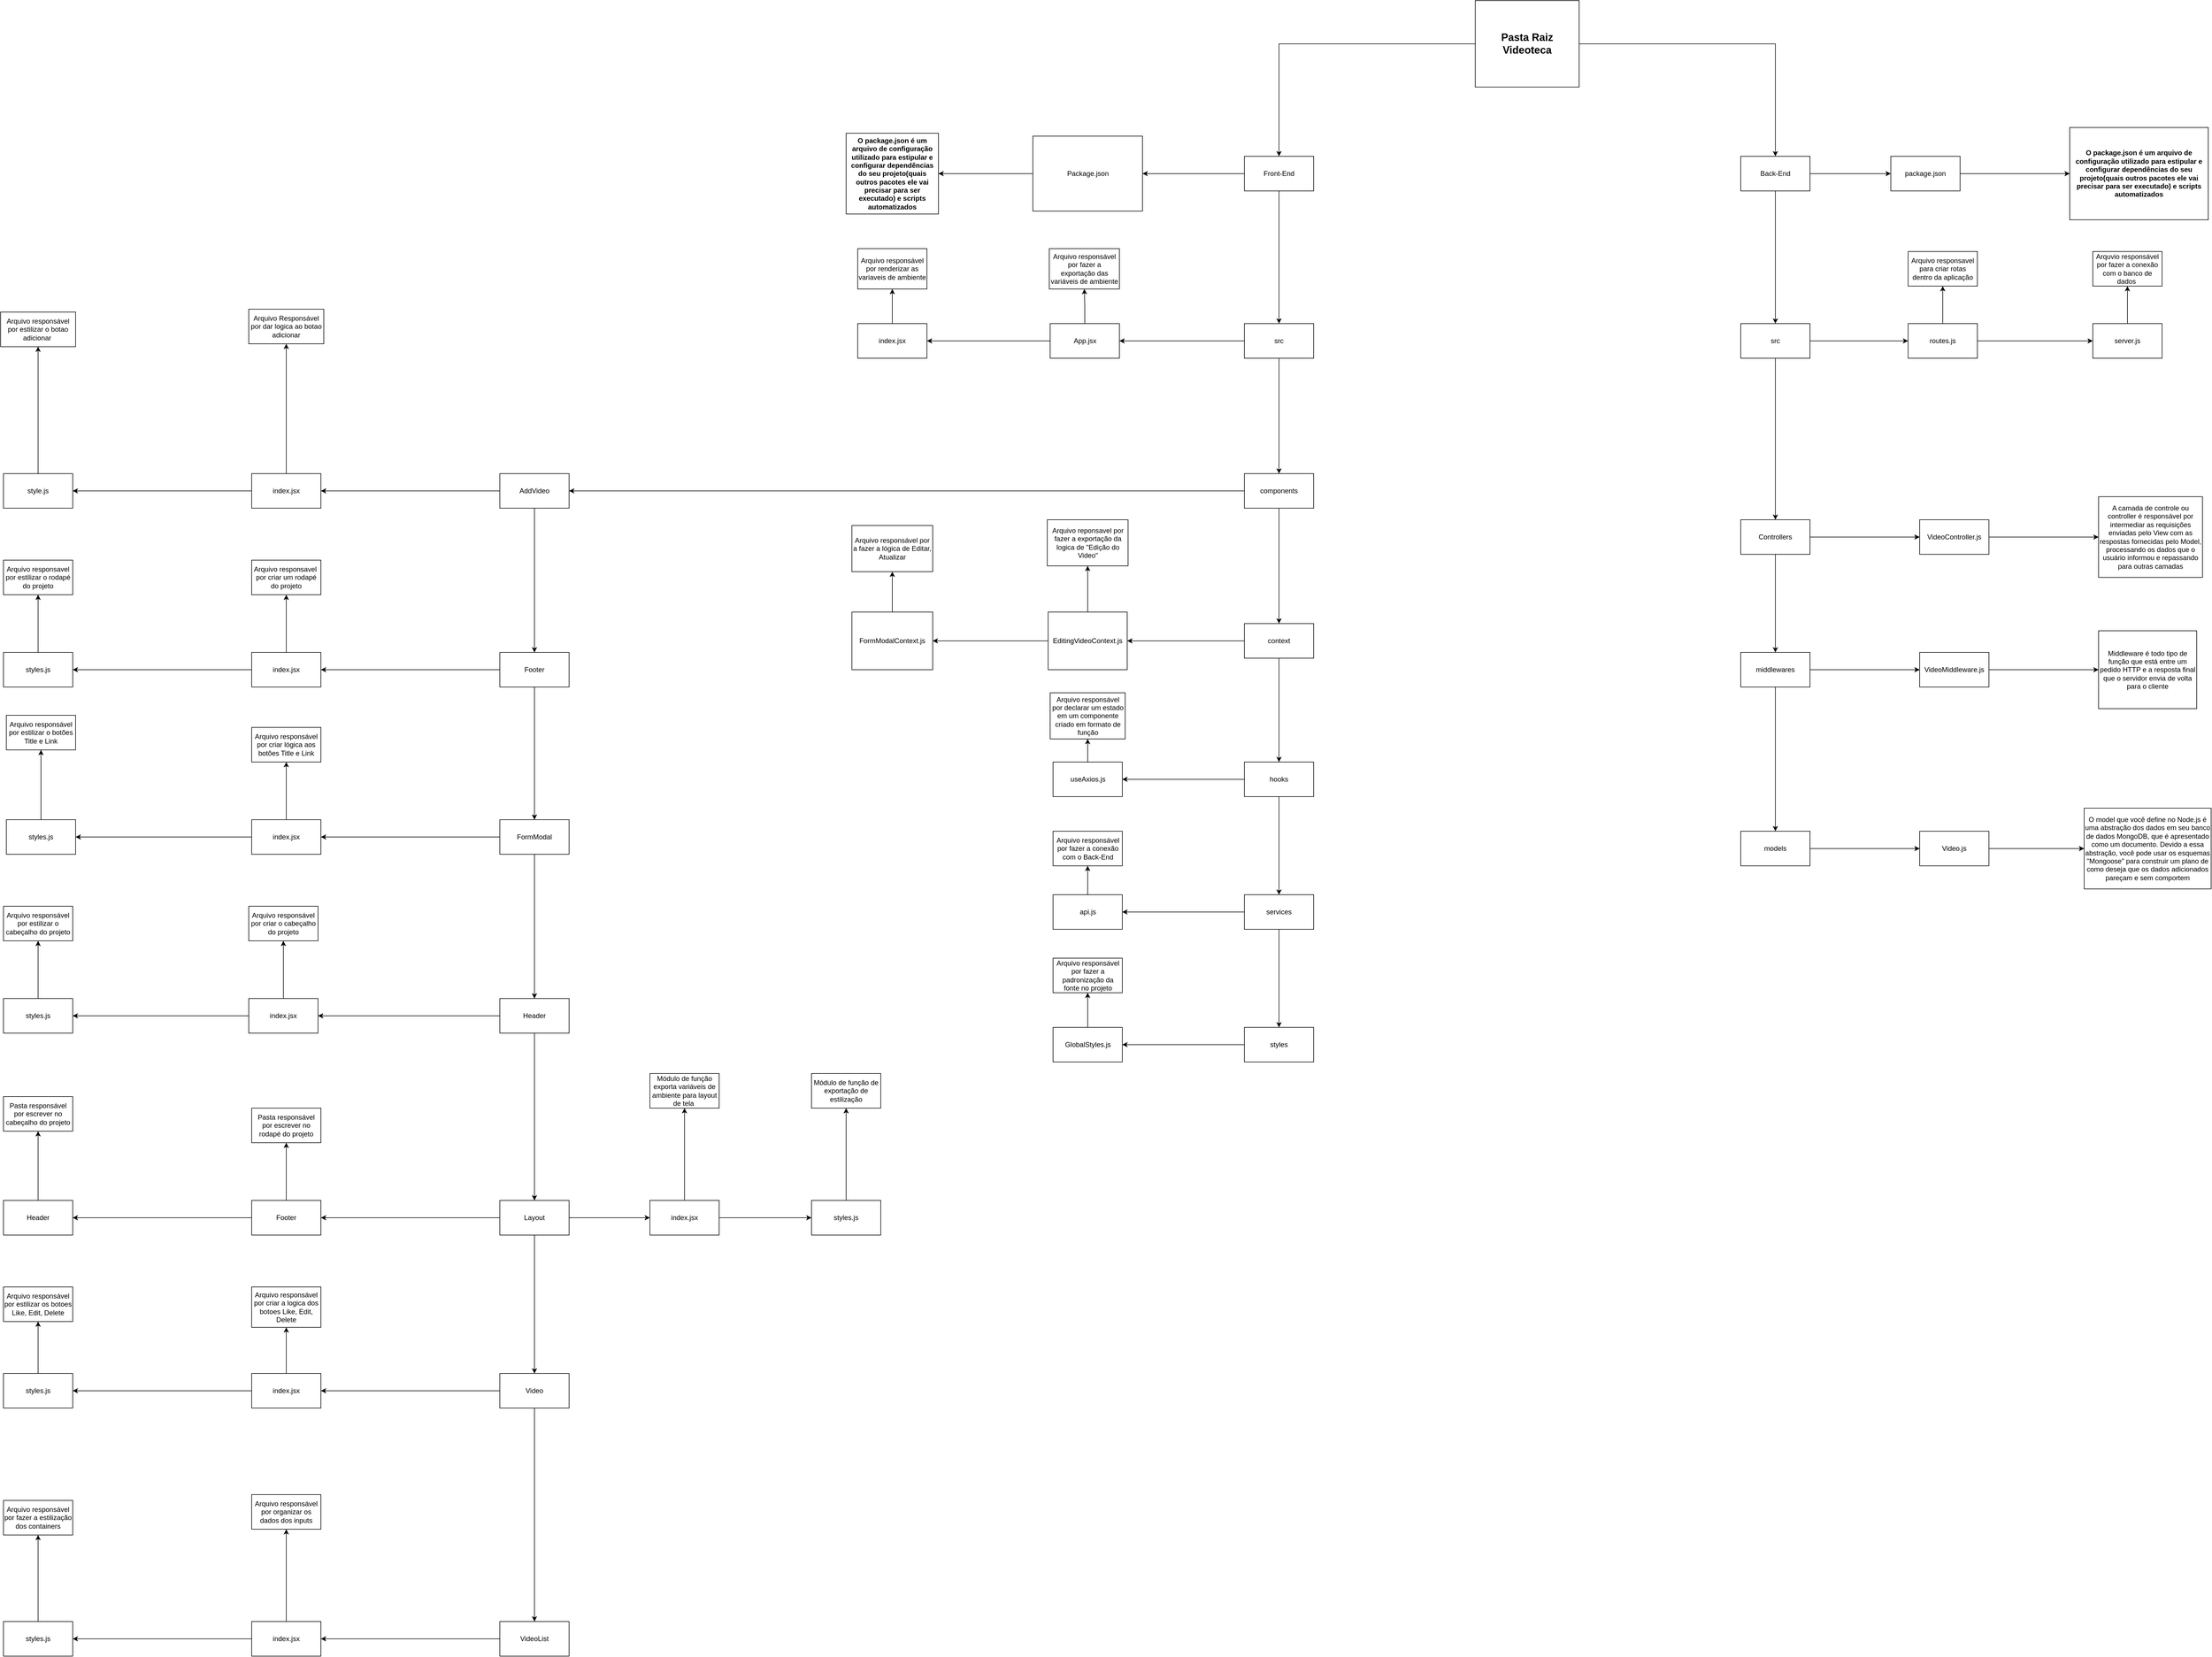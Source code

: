 <mxfile version="19.0.3" type="device"><diagram id="lrjom5-MQ_f208tD7Baw" name="Estrutura MVC"><mxGraphModel dx="3647" dy="1762" grid="1" gridSize="10" guides="1" tooltips="1" connect="1" arrows="1" fold="1" page="1" pageScale="1" pageWidth="827" pageHeight="1169" math="0" shadow="0"><root><mxCell id="0"/><mxCell id="1" parent="0"/><mxCell id="vYWQwmHQMmtASdFPlrZc-2" style="edgeStyle=orthogonalEdgeStyle;rounded=0;orthogonalLoop=1;jettySize=auto;html=1;entryX=0.5;entryY=0;entryDx=0;entryDy=0;" parent="1" source="vYWQwmHQMmtASdFPlrZc-1" target="vYWQwmHQMmtASdFPlrZc-4" edge="1"><mxGeometry relative="1" as="geometry"><mxPoint x="-30" y="270" as="targetPoint"/></mxGeometry></mxCell><mxCell id="vYWQwmHQMmtASdFPlrZc-3" style="edgeStyle=orthogonalEdgeStyle;rounded=0;orthogonalLoop=1;jettySize=auto;html=1;entryX=0.5;entryY=0;entryDx=0;entryDy=0;" parent="1" source="vYWQwmHQMmtASdFPlrZc-1" target="vYWQwmHQMmtASdFPlrZc-5" edge="1"><mxGeometry relative="1" as="geometry"><mxPoint x="830" y="250" as="targetPoint"/></mxGeometry></mxCell><mxCell id="vYWQwmHQMmtASdFPlrZc-1" value="Pasta Raiz&lt;br&gt;Videoteca" style="rounded=0;whiteSpace=wrap;html=1;fontStyle=1;fontSize=18;" parent="1" vertex="1"><mxGeometry x="310" y="-130" width="180" height="150" as="geometry"/></mxCell><mxCell id="9Zpa9qWmiptAJLDC1M6V-11" style="edgeStyle=orthogonalEdgeStyle;rounded=0;orthogonalLoop=1;jettySize=auto;html=1;entryX=1;entryY=0.5;entryDx=0;entryDy=0;fontSize=12;" parent="1" source="vYWQwmHQMmtASdFPlrZc-4" target="9Zpa9qWmiptAJLDC1M6V-4" edge="1"><mxGeometry relative="1" as="geometry"/></mxCell><mxCell id="9Zpa9qWmiptAJLDC1M6V-17" style="edgeStyle=orthogonalEdgeStyle;rounded=0;orthogonalLoop=1;jettySize=auto;html=1;fontSize=12;" parent="1" source="vYWQwmHQMmtASdFPlrZc-4" target="9Zpa9qWmiptAJLDC1M6V-16" edge="1"><mxGeometry relative="1" as="geometry"/></mxCell><mxCell id="vYWQwmHQMmtASdFPlrZc-4" value="Front-End" style="whiteSpace=wrap;html=1;" parent="1" vertex="1"><mxGeometry x="-90" y="140" width="120" height="60" as="geometry"/></mxCell><mxCell id="vYWQwmHQMmtASdFPlrZc-11" style="edgeStyle=orthogonalEdgeStyle;rounded=0;orthogonalLoop=1;jettySize=auto;html=1;fontFamily=Helvetica;" parent="1" source="vYWQwmHQMmtASdFPlrZc-5" edge="1"><mxGeometry relative="1" as="geometry"><mxPoint x="830" y="430" as="targetPoint"/></mxGeometry></mxCell><mxCell id="6oXfAxrNR62m7yCMVpEn-32" style="edgeStyle=orthogonalEdgeStyle;rounded=0;orthogonalLoop=1;jettySize=auto;html=1;" parent="1" source="vYWQwmHQMmtASdFPlrZc-5" target="vYWQwmHQMmtASdFPlrZc-7" edge="1"><mxGeometry relative="1" as="geometry"/></mxCell><mxCell id="vYWQwmHQMmtASdFPlrZc-5" value="Back-End" style="whiteSpace=wrap;html=1;" parent="1" vertex="1"><mxGeometry x="770" y="140" width="120" height="60" as="geometry"/></mxCell><mxCell id="vYWQwmHQMmtASdFPlrZc-8" style="edgeStyle=orthogonalEdgeStyle;rounded=0;orthogonalLoop=1;jettySize=auto;html=1;entryX=0;entryY=0.5;entryDx=0;entryDy=0;" parent="1" source="vYWQwmHQMmtASdFPlrZc-7" target="vYWQwmHQMmtASdFPlrZc-9" edge="1"><mxGeometry relative="1" as="geometry"><mxPoint x="1200" y="300" as="targetPoint"/></mxGeometry></mxCell><mxCell id="vYWQwmHQMmtASdFPlrZc-7" value="package.json" style="whiteSpace=wrap;html=1;" parent="1" vertex="1"><mxGeometry x="1030" y="140" width="120" height="60" as="geometry"/></mxCell><mxCell id="vYWQwmHQMmtASdFPlrZc-9" value="O package.json é um arquivo de configuração utilizado para estipular e configurar dependências do seu projeto(quais outros pacotes ele vai precisar para ser executado) e scripts automatizados" style="whiteSpace=wrap;html=1;fontStyle=1;align=center;labelBackgroundColor=#FFFFFF;" parent="1" vertex="1"><mxGeometry x="1340" y="90" width="240" height="160" as="geometry"/></mxCell><mxCell id="vYWQwmHQMmtASdFPlrZc-13" style="edgeStyle=orthogonalEdgeStyle;rounded=0;orthogonalLoop=1;jettySize=auto;html=1;fontFamily=Helvetica;entryX=0;entryY=0.5;entryDx=0;entryDy=0;" parent="1" source="vYWQwmHQMmtASdFPlrZc-12" target="vYWQwmHQMmtASdFPlrZc-14" edge="1"><mxGeometry relative="1" as="geometry"><mxPoint x="1010" y="460" as="targetPoint"/></mxGeometry></mxCell><mxCell id="vYWQwmHQMmtASdFPlrZc-21" style="edgeStyle=orthogonalEdgeStyle;rounded=0;orthogonalLoop=1;jettySize=auto;html=1;fontFamily=Helvetica;" parent="1" source="vYWQwmHQMmtASdFPlrZc-12" target="vYWQwmHQMmtASdFPlrZc-22" edge="1"><mxGeometry relative="1" as="geometry"><mxPoint x="830" y="690" as="targetPoint"/></mxGeometry></mxCell><mxCell id="vYWQwmHQMmtASdFPlrZc-12" value="src" style="whiteSpace=wrap;html=1;labelBackgroundColor=#FFFFFF;fontFamily=Helvetica;" parent="1" vertex="1"><mxGeometry x="770" y="430" width="120" height="60" as="geometry"/></mxCell><mxCell id="vYWQwmHQMmtASdFPlrZc-15" style="edgeStyle=orthogonalEdgeStyle;rounded=0;orthogonalLoop=1;jettySize=auto;html=1;fontFamily=Helvetica;" parent="1" source="vYWQwmHQMmtASdFPlrZc-14" target="vYWQwmHQMmtASdFPlrZc-16" edge="1"><mxGeometry relative="1" as="geometry"><mxPoint x="1260" y="460" as="targetPoint"/></mxGeometry></mxCell><mxCell id="vYWQwmHQMmtASdFPlrZc-17" style="edgeStyle=orthogonalEdgeStyle;rounded=0;orthogonalLoop=1;jettySize=auto;html=1;fontFamily=Helvetica;" parent="1" source="vYWQwmHQMmtASdFPlrZc-14" target="vYWQwmHQMmtASdFPlrZc-19" edge="1"><mxGeometry relative="1" as="geometry"><mxPoint x="1080" y="570" as="targetPoint"/></mxGeometry></mxCell><mxCell id="vYWQwmHQMmtASdFPlrZc-14" value="routes.js" style="whiteSpace=wrap;html=1;labelBackgroundColor=#FFFFFF;fontFamily=Helvetica;" parent="1" vertex="1"><mxGeometry x="1060" y="430" width="120" height="60" as="geometry"/></mxCell><mxCell id="AerBOws2uWPgcQJJQLJ6-1" style="edgeStyle=orthogonalEdgeStyle;rounded=0;orthogonalLoop=1;jettySize=auto;html=1;entryX=0.5;entryY=1;entryDx=0;entryDy=0;" edge="1" parent="1" source="vYWQwmHQMmtASdFPlrZc-16" target="vYWQwmHQMmtASdFPlrZc-20"><mxGeometry relative="1" as="geometry"/></mxCell><mxCell id="vYWQwmHQMmtASdFPlrZc-16" value="server.js" style="whiteSpace=wrap;html=1;labelBackgroundColor=#FFFFFF;fontFamily=Helvetica;" parent="1" vertex="1"><mxGeometry x="1380" y="430" width="120" height="60" as="geometry"/></mxCell><mxCell id="vYWQwmHQMmtASdFPlrZc-19" value="Arquivo responsavel para criar rotas dentro da aplicação" style="whiteSpace=wrap;html=1;labelBackgroundColor=#FFFFFF;fontFamily=Helvetica;" parent="1" vertex="1"><mxGeometry x="1060" y="305" width="120" height="60" as="geometry"/></mxCell><mxCell id="vYWQwmHQMmtASdFPlrZc-20" value="Arquvio responsável por fazer a conexão com o banco de dados&amp;nbsp;" style="whiteSpace=wrap;html=1;labelBackgroundColor=#FFFFFF;fontFamily=Helvetica;" parent="1" vertex="1"><mxGeometry x="1380" y="305" width="120" height="60" as="geometry"/></mxCell><mxCell id="vYWQwmHQMmtASdFPlrZc-28" style="edgeStyle=orthogonalEdgeStyle;rounded=0;orthogonalLoop=1;jettySize=auto;html=1;fontFamily=Helvetica;entryX=0;entryY=0.5;entryDx=0;entryDy=0;" parent="1" source="vYWQwmHQMmtASdFPlrZc-22" target="vYWQwmHQMmtASdFPlrZc-31" edge="1"><mxGeometry relative="1" as="geometry"><mxPoint x="1020" y="720" as="targetPoint"/></mxGeometry></mxCell><mxCell id="9Zpa9qWmiptAJLDC1M6V-1" style="edgeStyle=orthogonalEdgeStyle;rounded=0;orthogonalLoop=1;jettySize=auto;html=1;fontSize=18;" parent="1" source="vYWQwmHQMmtASdFPlrZc-22" target="vYWQwmHQMmtASdFPlrZc-24" edge="1"><mxGeometry relative="1" as="geometry"/></mxCell><mxCell id="vYWQwmHQMmtASdFPlrZc-22" value="Controllers" style="whiteSpace=wrap;html=1;labelBackgroundColor=#FFFFFF;fontFamily=Helvetica;" parent="1" vertex="1"><mxGeometry x="770" y="770" width="120" height="60" as="geometry"/></mxCell><mxCell id="vYWQwmHQMmtASdFPlrZc-27" style="edgeStyle=orthogonalEdgeStyle;rounded=0;orthogonalLoop=1;jettySize=auto;html=1;entryX=0.5;entryY=0;entryDx=0;entryDy=0;fontFamily=Helvetica;" parent="1" source="vYWQwmHQMmtASdFPlrZc-24" target="vYWQwmHQMmtASdFPlrZc-26" edge="1"><mxGeometry relative="1" as="geometry"/></mxCell><mxCell id="vYWQwmHQMmtASdFPlrZc-29" style="edgeStyle=orthogonalEdgeStyle;rounded=0;orthogonalLoop=1;jettySize=auto;html=1;fontFamily=Helvetica;entryX=0;entryY=0.5;entryDx=0;entryDy=0;" parent="1" source="vYWQwmHQMmtASdFPlrZc-24" target="vYWQwmHQMmtASdFPlrZc-32" edge="1"><mxGeometry relative="1" as="geometry"><mxPoint x="1030" y="870" as="targetPoint"/></mxGeometry></mxCell><mxCell id="vYWQwmHQMmtASdFPlrZc-24" value="middlewares" style="whiteSpace=wrap;html=1;labelBackgroundColor=#FFFFFF;fontFamily=Helvetica;" parent="1" vertex="1"><mxGeometry x="770" y="1000" width="120" height="60" as="geometry"/></mxCell><mxCell id="vYWQwmHQMmtASdFPlrZc-30" style="edgeStyle=orthogonalEdgeStyle;rounded=0;orthogonalLoop=1;jettySize=auto;html=1;fontFamily=Helvetica;entryX=0;entryY=0.5;entryDx=0;entryDy=0;" parent="1" source="vYWQwmHQMmtASdFPlrZc-26" target="vYWQwmHQMmtASdFPlrZc-33" edge="1"><mxGeometry relative="1" as="geometry"><mxPoint x="1040" y="1020" as="targetPoint"/></mxGeometry></mxCell><mxCell id="vYWQwmHQMmtASdFPlrZc-26" value="models" style="whiteSpace=wrap;html=1;labelBackgroundColor=#FFFFFF;fontFamily=Helvetica;" parent="1" vertex="1"><mxGeometry x="770" y="1310" width="120" height="60" as="geometry"/></mxCell><mxCell id="vYWQwmHQMmtASdFPlrZc-37" style="edgeStyle=orthogonalEdgeStyle;rounded=0;orthogonalLoop=1;jettySize=auto;html=1;entryX=0;entryY=0.5;entryDx=0;entryDy=0;fontFamily=Helvetica;" parent="1" source="vYWQwmHQMmtASdFPlrZc-31" target="vYWQwmHQMmtASdFPlrZc-34" edge="1"><mxGeometry relative="1" as="geometry"/></mxCell><mxCell id="vYWQwmHQMmtASdFPlrZc-31" value="VideoController.js" style="whiteSpace=wrap;html=1;labelBackgroundColor=#FFFFFF;fontFamily=Helvetica;" parent="1" vertex="1"><mxGeometry x="1080" y="770" width="120" height="60" as="geometry"/></mxCell><mxCell id="vYWQwmHQMmtASdFPlrZc-38" style="edgeStyle=orthogonalEdgeStyle;rounded=0;orthogonalLoop=1;jettySize=auto;html=1;entryX=0;entryY=0.5;entryDx=0;entryDy=0;fontFamily=Helvetica;" parent="1" source="vYWQwmHQMmtASdFPlrZc-32" target="vYWQwmHQMmtASdFPlrZc-35" edge="1"><mxGeometry relative="1" as="geometry"/></mxCell><mxCell id="vYWQwmHQMmtASdFPlrZc-32" value="VideoMiddleware.js" style="whiteSpace=wrap;html=1;labelBackgroundColor=#FFFFFF;fontFamily=Helvetica;" parent="1" vertex="1"><mxGeometry x="1080" y="1000" width="120" height="60" as="geometry"/></mxCell><mxCell id="vYWQwmHQMmtASdFPlrZc-39" style="edgeStyle=orthogonalEdgeStyle;rounded=0;orthogonalLoop=1;jettySize=auto;html=1;entryX=0;entryY=0.5;entryDx=0;entryDy=0;fontFamily=Helvetica;" parent="1" source="vYWQwmHQMmtASdFPlrZc-33" target="vYWQwmHQMmtASdFPlrZc-36" edge="1"><mxGeometry relative="1" as="geometry"/></mxCell><mxCell id="vYWQwmHQMmtASdFPlrZc-33" value="Video.js" style="whiteSpace=wrap;html=1;labelBackgroundColor=#FFFFFF;fontFamily=Helvetica;" parent="1" vertex="1"><mxGeometry x="1080" y="1310" width="120" height="60" as="geometry"/></mxCell><mxCell id="vYWQwmHQMmtASdFPlrZc-34" value="A camada de controle ou controller é responsável por intermediar as requisições enviadas pelo View com as respostas fornecidas pelo Model, processando os dados que o usuário informou e repassando para outras camadas" style="whiteSpace=wrap;html=1;labelBackgroundColor=#FFFFFF;fontFamily=Helvetica;" parent="1" vertex="1"><mxGeometry x="1390" y="730" width="180" height="140" as="geometry"/></mxCell><mxCell id="vYWQwmHQMmtASdFPlrZc-35" value="Middleware é todo tipo de função que está entre um pedido HTTP e a resposta final que o servidor envia de volta para o cliente" style="whiteSpace=wrap;html=1;labelBackgroundColor=#FFFFFF;fontFamily=Helvetica;" parent="1" vertex="1"><mxGeometry x="1390" y="962.5" width="170" height="135" as="geometry"/></mxCell><mxCell id="vYWQwmHQMmtASdFPlrZc-36" value="O model que você define no Node.js é uma abstração dos dados em seu banco de dados MongoDB, que é apresentado como um documento. Devido a essa abstração, você pode usar os esquemas &quot;Mongoose&quot; para construir um plano de como deseja que os dados adicionados pareçam e sem comportem" style="whiteSpace=wrap;html=1;labelBackgroundColor=#FFFFFF;fontFamily=Helvetica;" parent="1" vertex="1"><mxGeometry x="1365" y="1270" width="220" height="140" as="geometry"/></mxCell><mxCell id="9Zpa9qWmiptAJLDC1M6V-12" style="edgeStyle=orthogonalEdgeStyle;rounded=0;orthogonalLoop=1;jettySize=auto;html=1;entryX=1;entryY=0.5;entryDx=0;entryDy=0;fontSize=12;" parent="1" source="9Zpa9qWmiptAJLDC1M6V-4" target="9Zpa9qWmiptAJLDC1M6V-6" edge="1"><mxGeometry relative="1" as="geometry"/></mxCell><mxCell id="9Zpa9qWmiptAJLDC1M6V-4" value="Package.json" style="whiteSpace=wrap;html=1;fontSize=12;" parent="1" vertex="1"><mxGeometry x="-456.5" y="105" width="190" height="130" as="geometry"/></mxCell><mxCell id="9Zpa9qWmiptAJLDC1M6V-6" value="&lt;span style=&quot;font-weight: 700; background-color: rgb(255, 255, 255);&quot;&gt;O package.json é um arquivo de configuração utilizado para estipular e configurar dependências do seu projeto(quais outros pacotes ele vai precisar para ser executado) e scripts automatizados&lt;/span&gt;" style="whiteSpace=wrap;html=1;fontSize=12;" parent="1" vertex="1"><mxGeometry x="-780" y="100" width="160" height="140" as="geometry"/></mxCell><mxCell id="9Zpa9qWmiptAJLDC1M6V-14" style="edgeStyle=orthogonalEdgeStyle;rounded=0;orthogonalLoop=1;jettySize=auto;html=1;fontSize=12;entryX=1;entryY=0.5;entryDx=0;entryDy=0;" parent="1" source="9Zpa9qWmiptAJLDC1M6V-8" target="9Zpa9qWmiptAJLDC1M6V-15" edge="1"><mxGeometry relative="1" as="geometry"><mxPoint x="-420" y="720" as="targetPoint"/></mxGeometry></mxCell><mxCell id="9Zpa9qWmiptAJLDC1M6V-19" style="edgeStyle=orthogonalEdgeStyle;rounded=0;orthogonalLoop=1;jettySize=auto;html=1;fontSize=12;" parent="1" source="9Zpa9qWmiptAJLDC1M6V-8" edge="1"><mxGeometry relative="1" as="geometry"><mxPoint x="-30" y="950" as="targetPoint"/></mxGeometry></mxCell><mxCell id="9Zpa9qWmiptAJLDC1M6V-8" value="components" style="whiteSpace=wrap;html=1;fontSize=12;" parent="1" vertex="1"><mxGeometry x="-90" y="690" width="120" height="60" as="geometry"/></mxCell><mxCell id="9Zpa9qWmiptAJLDC1M6V-21" style="edgeStyle=orthogonalEdgeStyle;rounded=0;orthogonalLoop=1;jettySize=auto;html=1;fontSize=12;" parent="1" source="9Zpa9qWmiptAJLDC1M6V-15" target="9Zpa9qWmiptAJLDC1M6V-22" edge="1"><mxGeometry relative="1" as="geometry"><mxPoint x="-650" y="850" as="targetPoint"/></mxGeometry></mxCell><mxCell id="9Zpa9qWmiptAJLDC1M6V-122" style="edgeStyle=orthogonalEdgeStyle;rounded=0;orthogonalLoop=1;jettySize=auto;html=1;fontSize=12;" parent="1" source="9Zpa9qWmiptAJLDC1M6V-15" target="9Zpa9qWmiptAJLDC1M6V-34" edge="1"><mxGeometry relative="1" as="geometry"/></mxCell><mxCell id="9Zpa9qWmiptAJLDC1M6V-15" value="AddVideo" style="whiteSpace=wrap;html=1;fontSize=12;" parent="1" vertex="1"><mxGeometry x="-1380" y="690" width="120" height="60" as="geometry"/></mxCell><mxCell id="9Zpa9qWmiptAJLDC1M6V-18" style="edgeStyle=orthogonalEdgeStyle;rounded=0;orthogonalLoop=1;jettySize=auto;html=1;fontSize=12;" parent="1" source="9Zpa9qWmiptAJLDC1M6V-16" target="9Zpa9qWmiptAJLDC1M6V-8" edge="1"><mxGeometry relative="1" as="geometry"/></mxCell><mxCell id="6oXfAxrNR62m7yCMVpEn-31" style="edgeStyle=orthogonalEdgeStyle;rounded=0;orthogonalLoop=1;jettySize=auto;html=1;" parent="1" source="9Zpa9qWmiptAJLDC1M6V-16" target="6oXfAxrNR62m7yCMVpEn-33" edge="1"><mxGeometry relative="1" as="geometry"><mxPoint x="-270" y="520" as="targetPoint"/></mxGeometry></mxCell><mxCell id="9Zpa9qWmiptAJLDC1M6V-16" value="src" style="whiteSpace=wrap;html=1;fontSize=12;" parent="1" vertex="1"><mxGeometry x="-90" y="430" width="120" height="60" as="geometry"/></mxCell><mxCell id="6oXfAxrNR62m7yCMVpEn-4" style="edgeStyle=orthogonalEdgeStyle;rounded=0;orthogonalLoop=1;jettySize=auto;html=1;entryX=1;entryY=0.5;entryDx=0;entryDy=0;" parent="1" source="9Zpa9qWmiptAJLDC1M6V-20" target="6oXfAxrNR62m7yCMVpEn-2" edge="1"><mxGeometry relative="1" as="geometry"/></mxCell><mxCell id="6oXfAxrNR62m7yCMVpEn-11" style="edgeStyle=orthogonalEdgeStyle;rounded=0;orthogonalLoop=1;jettySize=auto;html=1;" parent="1" source="9Zpa9qWmiptAJLDC1M6V-20" target="6oXfAxrNR62m7yCMVpEn-12" edge="1"><mxGeometry relative="1" as="geometry"><mxPoint x="-30.0" y="1140" as="targetPoint"/></mxGeometry></mxCell><mxCell id="9Zpa9qWmiptAJLDC1M6V-20" value="context" style="whiteSpace=wrap;html=1;fontSize=12;" parent="1" vertex="1"><mxGeometry x="-90" y="950" width="120" height="60" as="geometry"/></mxCell><mxCell id="9Zpa9qWmiptAJLDC1M6V-23" style="edgeStyle=orthogonalEdgeStyle;rounded=0;orthogonalLoop=1;jettySize=auto;html=1;fontSize=12;entryX=0.5;entryY=0;entryDx=0;entryDy=0;" parent="1" source="9Zpa9qWmiptAJLDC1M6V-22" target="9Zpa9qWmiptAJLDC1M6V-24" edge="1"><mxGeometry relative="1" as="geometry"><mxPoint x="-650" y="1030" as="targetPoint"/></mxGeometry></mxCell><mxCell id="9Zpa9qWmiptAJLDC1M6V-42" style="edgeStyle=orthogonalEdgeStyle;rounded=0;orthogonalLoop=1;jettySize=auto;html=1;fontSize=12;" parent="1" source="9Zpa9qWmiptAJLDC1M6V-22" target="9Zpa9qWmiptAJLDC1M6V-43" edge="1"><mxGeometry relative="1" as="geometry"><mxPoint x="-880" y="940" as="targetPoint"/></mxGeometry></mxCell><mxCell id="9Zpa9qWmiptAJLDC1M6V-22" value="Footer" style="whiteSpace=wrap;html=1;fontSize=12;" parent="1" vertex="1"><mxGeometry x="-1380" y="1000" width="120" height="60" as="geometry"/></mxCell><mxCell id="9Zpa9qWmiptAJLDC1M6V-25" style="edgeStyle=orthogonalEdgeStyle;rounded=0;orthogonalLoop=1;jettySize=auto;html=1;fontSize=12;entryX=0.5;entryY=0;entryDx=0;entryDy=0;" parent="1" source="9Zpa9qWmiptAJLDC1M6V-24" target="9Zpa9qWmiptAJLDC1M6V-26" edge="1"><mxGeometry relative="1" as="geometry"><mxPoint x="-650" y="1180" as="targetPoint"/><Array as="points"/></mxGeometry></mxCell><mxCell id="9Zpa9qWmiptAJLDC1M6V-56" style="edgeStyle=orthogonalEdgeStyle;rounded=0;orthogonalLoop=1;jettySize=auto;html=1;entryX=1;entryY=0.5;entryDx=0;entryDy=0;fontSize=12;" parent="1" source="9Zpa9qWmiptAJLDC1M6V-24" target="9Zpa9qWmiptAJLDC1M6V-54" edge="1"><mxGeometry relative="1" as="geometry"/></mxCell><mxCell id="9Zpa9qWmiptAJLDC1M6V-24" value="FormModal" style="whiteSpace=wrap;html=1;fontSize=12;" parent="1" vertex="1"><mxGeometry x="-1380" y="1290" width="120" height="60" as="geometry"/></mxCell><mxCell id="9Zpa9qWmiptAJLDC1M6V-27" style="edgeStyle=orthogonalEdgeStyle;rounded=0;orthogonalLoop=1;jettySize=auto;html=1;fontSize=12;entryX=0.5;entryY=0;entryDx=0;entryDy=0;" parent="1" source="9Zpa9qWmiptAJLDC1M6V-26" target="9Zpa9qWmiptAJLDC1M6V-28" edge="1"><mxGeometry relative="1" as="geometry"><mxPoint x="-650" y="1320" as="targetPoint"/><Array as="points"/></mxGeometry></mxCell><mxCell id="9Zpa9qWmiptAJLDC1M6V-66" style="edgeStyle=orthogonalEdgeStyle;rounded=0;orthogonalLoop=1;jettySize=auto;html=1;entryX=1;entryY=0.5;entryDx=0;entryDy=0;fontSize=12;" parent="1" source="9Zpa9qWmiptAJLDC1M6V-26" target="9Zpa9qWmiptAJLDC1M6V-63" edge="1"><mxGeometry relative="1" as="geometry"/></mxCell><mxCell id="9Zpa9qWmiptAJLDC1M6V-26" value="Header" style="whiteSpace=wrap;html=1;fontSize=12;" parent="1" vertex="1"><mxGeometry x="-1380" y="1600" width="120" height="60" as="geometry"/></mxCell><mxCell id="9Zpa9qWmiptAJLDC1M6V-29" style="edgeStyle=orthogonalEdgeStyle;rounded=0;orthogonalLoop=1;jettySize=auto;html=1;fontSize=12;" parent="1" source="9Zpa9qWmiptAJLDC1M6V-28" target="9Zpa9qWmiptAJLDC1M6V-30" edge="1"><mxGeometry relative="1" as="geometry"><mxPoint x="-650" y="1500" as="targetPoint"/></mxGeometry></mxCell><mxCell id="9Zpa9qWmiptAJLDC1M6V-86" style="edgeStyle=orthogonalEdgeStyle;rounded=0;orthogonalLoop=1;jettySize=auto;html=1;entryX=0;entryY=0.5;entryDx=0;entryDy=0;fontSize=12;" parent="1" source="9Zpa9qWmiptAJLDC1M6V-28" target="9Zpa9qWmiptAJLDC1M6V-83" edge="1"><mxGeometry relative="1" as="geometry"/></mxCell><mxCell id="9Zpa9qWmiptAJLDC1M6V-97" style="edgeStyle=orthogonalEdgeStyle;rounded=0;orthogonalLoop=1;jettySize=auto;html=1;fontSize=12;" parent="1" source="9Zpa9qWmiptAJLDC1M6V-28" target="9Zpa9qWmiptAJLDC1M6V-95" edge="1"><mxGeometry relative="1" as="geometry"/></mxCell><mxCell id="9Zpa9qWmiptAJLDC1M6V-28" value="Layout" style="whiteSpace=wrap;html=1;fontSize=12;" parent="1" vertex="1"><mxGeometry x="-1380" y="1950" width="120" height="60" as="geometry"/></mxCell><mxCell id="9Zpa9qWmiptAJLDC1M6V-32" style="edgeStyle=orthogonalEdgeStyle;rounded=0;orthogonalLoop=1;jettySize=auto;html=1;fontSize=12;" parent="1" source="9Zpa9qWmiptAJLDC1M6V-30" target="9Zpa9qWmiptAJLDC1M6V-31" edge="1"><mxGeometry relative="1" as="geometry"/></mxCell><mxCell id="9Zpa9qWmiptAJLDC1M6V-108" style="edgeStyle=orthogonalEdgeStyle;rounded=0;orthogonalLoop=1;jettySize=auto;html=1;fontSize=12;" parent="1" source="9Zpa9qWmiptAJLDC1M6V-30" target="9Zpa9qWmiptAJLDC1M6V-106" edge="1"><mxGeometry relative="1" as="geometry"/></mxCell><mxCell id="9Zpa9qWmiptAJLDC1M6V-30" value="Video" style="whiteSpace=wrap;html=1;fontSize=12;" parent="1" vertex="1"><mxGeometry x="-1380" y="2250" width="120" height="60" as="geometry"/></mxCell><mxCell id="9Zpa9qWmiptAJLDC1M6V-123" style="edgeStyle=orthogonalEdgeStyle;rounded=0;orthogonalLoop=1;jettySize=auto;html=1;fontSize=12;" parent="1" source="9Zpa9qWmiptAJLDC1M6V-31" target="9Zpa9qWmiptAJLDC1M6V-116" edge="1"><mxGeometry relative="1" as="geometry"/></mxCell><mxCell id="9Zpa9qWmiptAJLDC1M6V-31" value="VideoList" style="whiteSpace=wrap;html=1;fontSize=12;" parent="1" vertex="1"><mxGeometry x="-1380" y="2680" width="120" height="60" as="geometry"/></mxCell><mxCell id="9Zpa9qWmiptAJLDC1M6V-35" style="edgeStyle=orthogonalEdgeStyle;rounded=0;orthogonalLoop=1;jettySize=auto;html=1;fontSize=12;" parent="1" source="9Zpa9qWmiptAJLDC1M6V-34" target="9Zpa9qWmiptAJLDC1M6V-40" edge="1"><mxGeometry relative="1" as="geometry"><mxPoint x="-950" y="580" as="targetPoint"/></mxGeometry></mxCell><mxCell id="9Zpa9qWmiptAJLDC1M6V-37" style="edgeStyle=orthogonalEdgeStyle;rounded=0;orthogonalLoop=1;jettySize=auto;html=1;entryX=1;entryY=0.5;entryDx=0;entryDy=0;fontSize=12;" parent="1" source="9Zpa9qWmiptAJLDC1M6V-34" target="9Zpa9qWmiptAJLDC1M6V-36" edge="1"><mxGeometry relative="1" as="geometry"/></mxCell><mxCell id="9Zpa9qWmiptAJLDC1M6V-34" value="index.jsx" style="whiteSpace=wrap;html=1;fontSize=12;" parent="1" vertex="1"><mxGeometry x="-1810" y="690" width="120" height="60" as="geometry"/></mxCell><mxCell id="9Zpa9qWmiptAJLDC1M6V-41" style="edgeStyle=orthogonalEdgeStyle;rounded=0;orthogonalLoop=1;jettySize=auto;html=1;fontSize=12;" parent="1" source="9Zpa9qWmiptAJLDC1M6V-36" target="9Zpa9qWmiptAJLDC1M6V-39" edge="1"><mxGeometry relative="1" as="geometry"/></mxCell><mxCell id="9Zpa9qWmiptAJLDC1M6V-36" value="style.js" style="whiteSpace=wrap;html=1;fontSize=12;" parent="1" vertex="1"><mxGeometry x="-2240" y="690" width="120" height="60" as="geometry"/></mxCell><mxCell id="9Zpa9qWmiptAJLDC1M6V-39" value="Arquivo responsável por estilizar o botao adicionar&amp;nbsp;" style="whiteSpace=wrap;html=1;fontSize=12;" parent="1" vertex="1"><mxGeometry x="-2245" y="410" width="130" height="60" as="geometry"/></mxCell><mxCell id="9Zpa9qWmiptAJLDC1M6V-40" value="Arquivo Responsável por dar logica ao botao adicionar" style="whiteSpace=wrap;html=1;fontSize=12;" parent="1" vertex="1"><mxGeometry x="-1815" y="405" width="130" height="60" as="geometry"/></mxCell><mxCell id="9Zpa9qWmiptAJLDC1M6V-50" style="edgeStyle=orthogonalEdgeStyle;rounded=0;orthogonalLoop=1;jettySize=auto;html=1;fontSize=12;" parent="1" source="9Zpa9qWmiptAJLDC1M6V-43" target="9Zpa9qWmiptAJLDC1M6V-48" edge="1"><mxGeometry relative="1" as="geometry"/></mxCell><mxCell id="9Zpa9qWmiptAJLDC1M6V-51" style="edgeStyle=orthogonalEdgeStyle;rounded=0;orthogonalLoop=1;jettySize=auto;html=1;fontSize=12;" parent="1" source="9Zpa9qWmiptAJLDC1M6V-43" target="9Zpa9qWmiptAJLDC1M6V-44" edge="1"><mxGeometry relative="1" as="geometry"/></mxCell><mxCell id="9Zpa9qWmiptAJLDC1M6V-43" value="index.jsx" style="whiteSpace=wrap;html=1;fontSize=12;" parent="1" vertex="1"><mxGeometry x="-1810" y="1000" width="120" height="60" as="geometry"/></mxCell><mxCell id="9Zpa9qWmiptAJLDC1M6V-53" style="edgeStyle=orthogonalEdgeStyle;rounded=0;orthogonalLoop=1;jettySize=auto;html=1;entryX=0.5;entryY=1;entryDx=0;entryDy=0;fontSize=12;" parent="1" source="9Zpa9qWmiptAJLDC1M6V-44" target="9Zpa9qWmiptAJLDC1M6V-47" edge="1"><mxGeometry relative="1" as="geometry"/></mxCell><mxCell id="9Zpa9qWmiptAJLDC1M6V-44" value="styles.js" style="whiteSpace=wrap;html=1;fontSize=12;" parent="1" vertex="1"><mxGeometry x="-2240" y="1000" width="120" height="60" as="geometry"/></mxCell><mxCell id="9Zpa9qWmiptAJLDC1M6V-47" value="Arquivo responsavel por estilizar o rodapé do projeto" style="whiteSpace=wrap;html=1;fontSize=12;" parent="1" vertex="1"><mxGeometry x="-2240" y="840" width="120" height="60" as="geometry"/></mxCell><mxCell id="9Zpa9qWmiptAJLDC1M6V-48" value="Arquivo responsavel&amp;nbsp; por criar um rodapé do projeto" style="whiteSpace=wrap;html=1;fontSize=12;" parent="1" vertex="1"><mxGeometry x="-1810" y="840" width="120" height="60" as="geometry"/></mxCell><mxCell id="9Zpa9qWmiptAJLDC1M6V-57" style="edgeStyle=orthogonalEdgeStyle;rounded=0;orthogonalLoop=1;jettySize=auto;html=1;fontSize=12;" parent="1" source="9Zpa9qWmiptAJLDC1M6V-54" target="9Zpa9qWmiptAJLDC1M6V-55" edge="1"><mxGeometry relative="1" as="geometry"/></mxCell><mxCell id="9Zpa9qWmiptAJLDC1M6V-58" style="edgeStyle=orthogonalEdgeStyle;rounded=0;orthogonalLoop=1;jettySize=auto;html=1;fontSize=12;" parent="1" source="9Zpa9qWmiptAJLDC1M6V-54" target="9Zpa9qWmiptAJLDC1M6V-61" edge="1"><mxGeometry relative="1" as="geometry"><mxPoint x="-950" y="1110" as="targetPoint"/><Array as="points"/></mxGeometry></mxCell><mxCell id="9Zpa9qWmiptAJLDC1M6V-54" value="index.jsx" style="whiteSpace=wrap;html=1;fontSize=12;" parent="1" vertex="1"><mxGeometry x="-1810" y="1290" width="120" height="60" as="geometry"/></mxCell><mxCell id="9Zpa9qWmiptAJLDC1M6V-59" style="edgeStyle=orthogonalEdgeStyle;rounded=0;orthogonalLoop=1;jettySize=auto;html=1;fontSize=12;entryX=0.5;entryY=1;entryDx=0;entryDy=0;" parent="1" source="9Zpa9qWmiptAJLDC1M6V-55" target="9Zpa9qWmiptAJLDC1M6V-60" edge="1"><mxGeometry relative="1" as="geometry"><mxPoint x="-1215.0" y="1110" as="targetPoint"/></mxGeometry></mxCell><mxCell id="9Zpa9qWmiptAJLDC1M6V-55" value="styles.js" style="whiteSpace=wrap;html=1;fontSize=12;" parent="1" vertex="1"><mxGeometry x="-2235" y="1290" width="120" height="60" as="geometry"/></mxCell><mxCell id="9Zpa9qWmiptAJLDC1M6V-60" value="Arquivo responsável por estilizar o botões Title e Link" style="whiteSpace=wrap;html=1;fontSize=12;" parent="1" vertex="1"><mxGeometry x="-2235" y="1109" width="120" height="60" as="geometry"/></mxCell><mxCell id="9Zpa9qWmiptAJLDC1M6V-61" value="Arquivo responsável por criar lógica aos botões Title e Link" style="whiteSpace=wrap;html=1;fontSize=12;" parent="1" vertex="1"><mxGeometry x="-1810" y="1130" width="120" height="60" as="geometry"/></mxCell><mxCell id="9Zpa9qWmiptAJLDC1M6V-67" style="edgeStyle=orthogonalEdgeStyle;rounded=0;orthogonalLoop=1;jettySize=auto;html=1;entryX=1;entryY=0.5;entryDx=0;entryDy=0;fontSize=12;" parent="1" source="9Zpa9qWmiptAJLDC1M6V-63" target="9Zpa9qWmiptAJLDC1M6V-65" edge="1"><mxGeometry relative="1" as="geometry"/></mxCell><mxCell id="9Zpa9qWmiptAJLDC1M6V-72" style="edgeStyle=orthogonalEdgeStyle;rounded=0;orthogonalLoop=1;jettySize=auto;html=1;entryX=0.5;entryY=1;entryDx=0;entryDy=0;fontSize=12;" parent="1" source="9Zpa9qWmiptAJLDC1M6V-63" target="9Zpa9qWmiptAJLDC1M6V-70" edge="1"><mxGeometry relative="1" as="geometry"/></mxCell><mxCell id="9Zpa9qWmiptAJLDC1M6V-63" value="index.jsx" style="whiteSpace=wrap;html=1;fontSize=12;" parent="1" vertex="1"><mxGeometry x="-1815" y="1600" width="120" height="60" as="geometry"/></mxCell><mxCell id="9Zpa9qWmiptAJLDC1M6V-75" style="edgeStyle=orthogonalEdgeStyle;rounded=0;orthogonalLoop=1;jettySize=auto;html=1;entryX=0.5;entryY=1;entryDx=0;entryDy=0;fontSize=12;" parent="1" source="9Zpa9qWmiptAJLDC1M6V-65" target="9Zpa9qWmiptAJLDC1M6V-71" edge="1"><mxGeometry relative="1" as="geometry"/></mxCell><mxCell id="9Zpa9qWmiptAJLDC1M6V-65" value="styles.js" style="whiteSpace=wrap;html=1;fontSize=12;" parent="1" vertex="1"><mxGeometry x="-2240" y="1600" width="120" height="60" as="geometry"/></mxCell><mxCell id="9Zpa9qWmiptAJLDC1M6V-70" value="Arquivo responsável por criar o cabeçalho do projeto" style="whiteSpace=wrap;html=1;fontSize=12;" parent="1" vertex="1"><mxGeometry x="-1815" y="1440" width="120" height="60" as="geometry"/></mxCell><mxCell id="9Zpa9qWmiptAJLDC1M6V-71" value="Arquivo responsável por estilizar o cabeçalho do projeto" style="whiteSpace=wrap;html=1;fontSize=12;" parent="1" vertex="1"><mxGeometry x="-2240" y="1440" width="120" height="60" as="geometry"/></mxCell><mxCell id="9Zpa9qWmiptAJLDC1M6V-87" style="edgeStyle=orthogonalEdgeStyle;rounded=0;orthogonalLoop=1;jettySize=auto;html=1;fontSize=12;" parent="1" source="9Zpa9qWmiptAJLDC1M6V-83" target="9Zpa9qWmiptAJLDC1M6V-85" edge="1"><mxGeometry relative="1" as="geometry"/></mxCell><mxCell id="9Zpa9qWmiptAJLDC1M6V-92" style="edgeStyle=orthogonalEdgeStyle;rounded=0;orthogonalLoop=1;jettySize=auto;html=1;entryX=0.5;entryY=1;entryDx=0;entryDy=0;fontSize=12;" parent="1" source="9Zpa9qWmiptAJLDC1M6V-83" target="9Zpa9qWmiptAJLDC1M6V-90" edge="1"><mxGeometry relative="1" as="geometry"/></mxCell><mxCell id="9Zpa9qWmiptAJLDC1M6V-83" value="index.jsx" style="whiteSpace=wrap;html=1;fontSize=12;" parent="1" vertex="1"><mxGeometry x="-1120" y="1950" width="120" height="60" as="geometry"/></mxCell><mxCell id="9Zpa9qWmiptAJLDC1M6V-93" style="edgeStyle=orthogonalEdgeStyle;rounded=0;orthogonalLoop=1;jettySize=auto;html=1;entryX=0.5;entryY=1;entryDx=0;entryDy=0;fontSize=12;" parent="1" source="9Zpa9qWmiptAJLDC1M6V-85" target="9Zpa9qWmiptAJLDC1M6V-91" edge="1"><mxGeometry relative="1" as="geometry"/></mxCell><mxCell id="9Zpa9qWmiptAJLDC1M6V-85" value="styles.js" style="whiteSpace=wrap;html=1;fontSize=12;" parent="1" vertex="1"><mxGeometry x="-840" y="1950" width="120" height="60" as="geometry"/></mxCell><mxCell id="9Zpa9qWmiptAJLDC1M6V-90" value="Módulo de função exporta variáveis de ambiente para layout de tela&amp;nbsp;" style="whiteSpace=wrap;html=1;fontSize=12;" parent="1" vertex="1"><mxGeometry x="-1120" y="1730" width="120" height="60" as="geometry"/></mxCell><mxCell id="9Zpa9qWmiptAJLDC1M6V-91" value="Módulo de função de exportação de estilização" style="whiteSpace=wrap;html=1;fontSize=12;" parent="1" vertex="1"><mxGeometry x="-840" y="1730" width="120" height="60" as="geometry"/></mxCell><mxCell id="9Zpa9qWmiptAJLDC1M6V-98" style="edgeStyle=orthogonalEdgeStyle;rounded=0;orthogonalLoop=1;jettySize=auto;html=1;entryX=1;entryY=0.5;entryDx=0;entryDy=0;fontSize=12;" parent="1" source="9Zpa9qWmiptAJLDC1M6V-95" target="9Zpa9qWmiptAJLDC1M6V-96" edge="1"><mxGeometry relative="1" as="geometry"/></mxCell><mxCell id="9Zpa9qWmiptAJLDC1M6V-102" style="edgeStyle=orthogonalEdgeStyle;rounded=0;orthogonalLoop=1;jettySize=auto;html=1;fontSize=12;" parent="1" source="9Zpa9qWmiptAJLDC1M6V-95" target="9Zpa9qWmiptAJLDC1M6V-101" edge="1"><mxGeometry relative="1" as="geometry"/></mxCell><mxCell id="9Zpa9qWmiptAJLDC1M6V-95" value="Footer" style="whiteSpace=wrap;html=1;fontSize=12;" parent="1" vertex="1"><mxGeometry x="-1810" y="1950" width="120" height="60" as="geometry"/></mxCell><mxCell id="9Zpa9qWmiptAJLDC1M6V-103" style="edgeStyle=orthogonalEdgeStyle;rounded=0;orthogonalLoop=1;jettySize=auto;html=1;fontSize=12;" parent="1" source="9Zpa9qWmiptAJLDC1M6V-96" target="9Zpa9qWmiptAJLDC1M6V-100" edge="1"><mxGeometry relative="1" as="geometry"/></mxCell><mxCell id="9Zpa9qWmiptAJLDC1M6V-96" value="Header" style="whiteSpace=wrap;html=1;fontSize=12;" parent="1" vertex="1"><mxGeometry x="-2240" y="1950" width="120" height="60" as="geometry"/></mxCell><mxCell id="9Zpa9qWmiptAJLDC1M6V-100" value="Pasta responsável por escrever no cabeçalho do projeto" style="whiteSpace=wrap;html=1;fontSize=12;" parent="1" vertex="1"><mxGeometry x="-2240" y="1770" width="120" height="60" as="geometry"/></mxCell><mxCell id="9Zpa9qWmiptAJLDC1M6V-101" value="Pasta responsável por escrever no rodapé do projeto" style="whiteSpace=wrap;html=1;fontSize=12;" parent="1" vertex="1"><mxGeometry x="-1810" y="1790" width="120" height="60" as="geometry"/></mxCell><mxCell id="9Zpa9qWmiptAJLDC1M6V-110" style="edgeStyle=orthogonalEdgeStyle;rounded=0;orthogonalLoop=1;jettySize=auto;html=1;fontSize=12;" parent="1" source="9Zpa9qWmiptAJLDC1M6V-106" target="9Zpa9qWmiptAJLDC1M6V-107" edge="1"><mxGeometry relative="1" as="geometry"/></mxCell><mxCell id="9Zpa9qWmiptAJLDC1M6V-114" style="edgeStyle=orthogonalEdgeStyle;rounded=0;orthogonalLoop=1;jettySize=auto;html=1;fontSize=12;" parent="1" source="9Zpa9qWmiptAJLDC1M6V-106" target="9Zpa9qWmiptAJLDC1M6V-113" edge="1"><mxGeometry relative="1" as="geometry"/></mxCell><mxCell id="9Zpa9qWmiptAJLDC1M6V-106" value="index.jsx" style="whiteSpace=wrap;html=1;fontSize=12;" parent="1" vertex="1"><mxGeometry x="-1810" y="2250" width="120" height="60" as="geometry"/></mxCell><mxCell id="9Zpa9qWmiptAJLDC1M6V-115" style="edgeStyle=orthogonalEdgeStyle;rounded=0;orthogonalLoop=1;jettySize=auto;html=1;fontSize=12;" parent="1" source="9Zpa9qWmiptAJLDC1M6V-107" target="9Zpa9qWmiptAJLDC1M6V-112" edge="1"><mxGeometry relative="1" as="geometry"/></mxCell><mxCell id="9Zpa9qWmiptAJLDC1M6V-107" value="styles.js" style="whiteSpace=wrap;html=1;fontSize=12;" parent="1" vertex="1"><mxGeometry x="-2240" y="2250" width="120" height="60" as="geometry"/></mxCell><mxCell id="9Zpa9qWmiptAJLDC1M6V-112" value="Arquivo responsável por estilizar os botoes Like, Edit, Delete" style="whiteSpace=wrap;html=1;fontSize=12;" parent="1" vertex="1"><mxGeometry x="-2240" y="2100" width="120" height="60" as="geometry"/></mxCell><mxCell id="9Zpa9qWmiptAJLDC1M6V-113" value="Arquivo responsável por criar a logica dos botoes Like, Edit, Delete" style="whiteSpace=wrap;html=1;fontSize=12;" parent="1" vertex="1"><mxGeometry x="-1810" y="2100" width="120" height="70" as="geometry"/></mxCell><mxCell id="9Zpa9qWmiptAJLDC1M6V-120" style="edgeStyle=orthogonalEdgeStyle;rounded=0;orthogonalLoop=1;jettySize=auto;html=1;fontSize=12;" parent="1" source="9Zpa9qWmiptAJLDC1M6V-116" target="9Zpa9qWmiptAJLDC1M6V-119" edge="1"><mxGeometry relative="1" as="geometry"/></mxCell><mxCell id="9Zpa9qWmiptAJLDC1M6V-124" style="edgeStyle=orthogonalEdgeStyle;rounded=0;orthogonalLoop=1;jettySize=auto;html=1;fontSize=12;" parent="1" source="9Zpa9qWmiptAJLDC1M6V-116" target="9Zpa9qWmiptAJLDC1M6V-117" edge="1"><mxGeometry relative="1" as="geometry"/></mxCell><mxCell id="9Zpa9qWmiptAJLDC1M6V-116" value="index.jsx" style="whiteSpace=wrap;html=1;fontSize=12;" parent="1" vertex="1"><mxGeometry x="-1810" y="2680" width="120" height="60" as="geometry"/></mxCell><mxCell id="9Zpa9qWmiptAJLDC1M6V-121" style="edgeStyle=orthogonalEdgeStyle;rounded=0;orthogonalLoop=1;jettySize=auto;html=1;entryX=0.5;entryY=1;entryDx=0;entryDy=0;fontSize=12;" parent="1" source="9Zpa9qWmiptAJLDC1M6V-117" target="9Zpa9qWmiptAJLDC1M6V-118" edge="1"><mxGeometry relative="1" as="geometry"/></mxCell><mxCell id="9Zpa9qWmiptAJLDC1M6V-117" value="styles.js" style="whiteSpace=wrap;html=1;fontSize=12;" parent="1" vertex="1"><mxGeometry x="-2240" y="2680" width="120" height="60" as="geometry"/></mxCell><mxCell id="9Zpa9qWmiptAJLDC1M6V-118" value="Arquivo responsável por fazer a estilização dos containers" style="whiteSpace=wrap;html=1;fontSize=12;" parent="1" vertex="1"><mxGeometry x="-2240" y="2470" width="120" height="60" as="geometry"/></mxCell><mxCell id="9Zpa9qWmiptAJLDC1M6V-119" value="Arquivo responsável por organizar os dados dos inputs" style="whiteSpace=wrap;html=1;fontSize=12;" parent="1" vertex="1"><mxGeometry x="-1810" y="2460" width="120" height="60" as="geometry"/></mxCell><mxCell id="6oXfAxrNR62m7yCMVpEn-5" style="edgeStyle=orthogonalEdgeStyle;rounded=0;orthogonalLoop=1;jettySize=auto;html=1;" parent="1" source="6oXfAxrNR62m7yCMVpEn-2" target="6oXfAxrNR62m7yCMVpEn-3" edge="1"><mxGeometry relative="1" as="geometry"/></mxCell><mxCell id="6oXfAxrNR62m7yCMVpEn-10" style="edgeStyle=orthogonalEdgeStyle;rounded=0;orthogonalLoop=1;jettySize=auto;html=1;entryX=0.5;entryY=1;entryDx=0;entryDy=0;" parent="1" source="6oXfAxrNR62m7yCMVpEn-2" target="6oXfAxrNR62m7yCMVpEn-7" edge="1"><mxGeometry relative="1" as="geometry"/></mxCell><mxCell id="6oXfAxrNR62m7yCMVpEn-2" value="EditingVideoContext.js" style="whiteSpace=wrap;html=1;" parent="1" vertex="1"><mxGeometry x="-430" y="930" width="137" height="100" as="geometry"/></mxCell><mxCell id="6oXfAxrNR62m7yCMVpEn-9" style="edgeStyle=orthogonalEdgeStyle;rounded=0;orthogonalLoop=1;jettySize=auto;html=1;" parent="1" source="6oXfAxrNR62m7yCMVpEn-3" target="6oXfAxrNR62m7yCMVpEn-8" edge="1"><mxGeometry relative="1" as="geometry"/></mxCell><mxCell id="6oXfAxrNR62m7yCMVpEn-3" value="FormModalContext.js" style="whiteSpace=wrap;html=1;" parent="1" vertex="1"><mxGeometry x="-770" y="930" width="140" height="100" as="geometry"/></mxCell><mxCell id="6oXfAxrNR62m7yCMVpEn-7" value="Arquivo reponsavel por fazer a exportação da logica de &quot;Edição do Video&quot;" style="whiteSpace=wrap;html=1;" parent="1" vertex="1"><mxGeometry x="-431.5" y="770" width="140" height="80" as="geometry"/></mxCell><mxCell id="6oXfAxrNR62m7yCMVpEn-8" value="Arquivo responsável por a fazer a lógica de Editar, Atualizar" style="whiteSpace=wrap;html=1;" parent="1" vertex="1"><mxGeometry x="-770" y="780" width="140" height="80" as="geometry"/></mxCell><mxCell id="6oXfAxrNR62m7yCMVpEn-13" style="edgeStyle=orthogonalEdgeStyle;rounded=0;orthogonalLoop=1;jettySize=auto;html=1;" parent="1" source="6oXfAxrNR62m7yCMVpEn-12" target="6oXfAxrNR62m7yCMVpEn-14" edge="1"><mxGeometry relative="1" as="geometry"><mxPoint x="-230" y="1190" as="targetPoint"/></mxGeometry></mxCell><mxCell id="6oXfAxrNR62m7yCMVpEn-17" style="edgeStyle=orthogonalEdgeStyle;rounded=0;orthogonalLoop=1;jettySize=auto;html=1;" parent="1" source="6oXfAxrNR62m7yCMVpEn-12" target="6oXfAxrNR62m7yCMVpEn-18" edge="1"><mxGeometry relative="1" as="geometry"><mxPoint x="-30" y="1401.739" as="targetPoint"/></mxGeometry></mxCell><mxCell id="6oXfAxrNR62m7yCMVpEn-12" value="hooks" style="whiteSpace=wrap;html=1;" parent="1" vertex="1"><mxGeometry x="-90" y="1190" width="120" height="60" as="geometry"/></mxCell><mxCell id="6oXfAxrNR62m7yCMVpEn-16" style="edgeStyle=orthogonalEdgeStyle;rounded=0;orthogonalLoop=1;jettySize=auto;html=1;entryX=0.5;entryY=1;entryDx=0;entryDy=0;" parent="1" source="6oXfAxrNR62m7yCMVpEn-14" target="6oXfAxrNR62m7yCMVpEn-15" edge="1"><mxGeometry relative="1" as="geometry"/></mxCell><mxCell id="6oXfAxrNR62m7yCMVpEn-14" value="useAxios.js" style="whiteSpace=wrap;html=1;" parent="1" vertex="1"><mxGeometry x="-421.5" y="1190" width="120" height="60" as="geometry"/></mxCell><mxCell id="6oXfAxrNR62m7yCMVpEn-15" value="Arquivo responsável por declarar um estado em um componente criado em formato de função" style="whiteSpace=wrap;html=1;" parent="1" vertex="1"><mxGeometry x="-426.5" y="1070" width="130" height="80" as="geometry"/></mxCell><mxCell id="6oXfAxrNR62m7yCMVpEn-19" style="edgeStyle=orthogonalEdgeStyle;rounded=0;orthogonalLoop=1;jettySize=auto;html=1;" parent="1" source="6oXfAxrNR62m7yCMVpEn-18" target="6oXfAxrNR62m7yCMVpEn-20" edge="1"><mxGeometry relative="1" as="geometry"><mxPoint x="-240" y="1450.0" as="targetPoint"/></mxGeometry></mxCell><mxCell id="6oXfAxrNR62m7yCMVpEn-23" style="edgeStyle=orthogonalEdgeStyle;rounded=0;orthogonalLoop=1;jettySize=auto;html=1;" parent="1" source="6oXfAxrNR62m7yCMVpEn-18" target="6oXfAxrNR62m7yCMVpEn-24" edge="1"><mxGeometry relative="1" as="geometry"><mxPoint x="-30" y="1640.87" as="targetPoint"/><Array as="points"/></mxGeometry></mxCell><mxCell id="6oXfAxrNR62m7yCMVpEn-18" value="services" style="whiteSpace=wrap;html=1;" parent="1" vertex="1"><mxGeometry x="-90" y="1420" width="120" height="60" as="geometry"/></mxCell><mxCell id="6oXfAxrNR62m7yCMVpEn-21" style="edgeStyle=orthogonalEdgeStyle;rounded=0;orthogonalLoop=1;jettySize=auto;html=1;" parent="1" source="6oXfAxrNR62m7yCMVpEn-20" edge="1"><mxGeometry relative="1" as="geometry"><mxPoint x="-361.5" y="1370.0" as="targetPoint"/></mxGeometry></mxCell><mxCell id="6oXfAxrNR62m7yCMVpEn-20" value="api.js" style="whiteSpace=wrap;html=1;" parent="1" vertex="1"><mxGeometry x="-421.5" y="1420" width="120" height="60" as="geometry"/></mxCell><mxCell id="6oXfAxrNR62m7yCMVpEn-22" value="Arquivo responsável por fazer a conexão com o Back-End" style="whiteSpace=wrap;html=1;" parent="1" vertex="1"><mxGeometry x="-421.5" y="1310" width="120" height="60" as="geometry"/></mxCell><mxCell id="6oXfAxrNR62m7yCMVpEn-25" style="edgeStyle=orthogonalEdgeStyle;rounded=0;orthogonalLoop=1;jettySize=auto;html=1;" parent="1" source="6oXfAxrNR62m7yCMVpEn-24" target="6oXfAxrNR62m7yCMVpEn-26" edge="1"><mxGeometry relative="1" as="geometry"><mxPoint x="-290" y="1680" as="targetPoint"/></mxGeometry></mxCell><mxCell id="6oXfAxrNR62m7yCMVpEn-24" value="styles" style="whiteSpace=wrap;html=1;" parent="1" vertex="1"><mxGeometry x="-90" y="1650" width="120" height="60" as="geometry"/></mxCell><mxCell id="6oXfAxrNR62m7yCMVpEn-27" style="edgeStyle=orthogonalEdgeStyle;rounded=0;orthogonalLoop=1;jettySize=auto;html=1;" parent="1" source="6oXfAxrNR62m7yCMVpEn-26" target="6oXfAxrNR62m7yCMVpEn-28" edge="1"><mxGeometry relative="1" as="geometry"><mxPoint x="-361.5" y="1600" as="targetPoint"/></mxGeometry></mxCell><mxCell id="6oXfAxrNR62m7yCMVpEn-26" value="GlobalStyles.js" style="whiteSpace=wrap;html=1;" parent="1" vertex="1"><mxGeometry x="-421.5" y="1650" width="120" height="60" as="geometry"/></mxCell><mxCell id="6oXfAxrNR62m7yCMVpEn-28" value="Arquivo responsável por fazer a padronização da fonte no projeto" style="whiteSpace=wrap;html=1;" parent="1" vertex="1"><mxGeometry x="-421.5" y="1530" width="120" height="60" as="geometry"/></mxCell><mxCell id="6oXfAxrNR62m7yCMVpEn-35" style="edgeStyle=orthogonalEdgeStyle;rounded=0;orthogonalLoop=1;jettySize=auto;html=1;" parent="1" source="6oXfAxrNR62m7yCMVpEn-33" target="6oXfAxrNR62m7yCMVpEn-34" edge="1"><mxGeometry relative="1" as="geometry"/></mxCell><mxCell id="6oXfAxrNR62m7yCMVpEn-38" style="edgeStyle=orthogonalEdgeStyle;rounded=0;orthogonalLoop=1;jettySize=auto;html=1;entryX=0.5;entryY=1;entryDx=0;entryDy=0;" parent="1" source="6oXfAxrNR62m7yCMVpEn-33" target="6oXfAxrNR62m7yCMVpEn-36" edge="1"><mxGeometry relative="1" as="geometry"/></mxCell><mxCell id="6oXfAxrNR62m7yCMVpEn-33" value="App.jsx" style="whiteSpace=wrap;html=1;" parent="1" vertex="1"><mxGeometry x="-426.5" y="430" width="120" height="60" as="geometry"/></mxCell><mxCell id="6oXfAxrNR62m7yCMVpEn-39" style="edgeStyle=orthogonalEdgeStyle;rounded=0;orthogonalLoop=1;jettySize=auto;html=1;entryX=0.5;entryY=1;entryDx=0;entryDy=0;" parent="1" source="6oXfAxrNR62m7yCMVpEn-34" target="6oXfAxrNR62m7yCMVpEn-37" edge="1"><mxGeometry relative="1" as="geometry"/></mxCell><mxCell id="6oXfAxrNR62m7yCMVpEn-34" value="index.jsx" style="whiteSpace=wrap;html=1;" parent="1" vertex="1"><mxGeometry x="-760" y="430" width="120" height="60" as="geometry"/></mxCell><mxCell id="6oXfAxrNR62m7yCMVpEn-36" value="Arquivo responsável por fazer a exportação das variáveis de ambiente" style="whiteSpace=wrap;html=1;" parent="1" vertex="1"><mxGeometry x="-428" y="300" width="121.5" height="70" as="geometry"/></mxCell><mxCell id="6oXfAxrNR62m7yCMVpEn-37" value="Arquivo responsável por renderizar as variaveis de ambiente" style="whiteSpace=wrap;html=1;" parent="1" vertex="1"><mxGeometry x="-760" y="300" width="120" height="70" as="geometry"/></mxCell></root></mxGraphModel></diagram></mxfile>